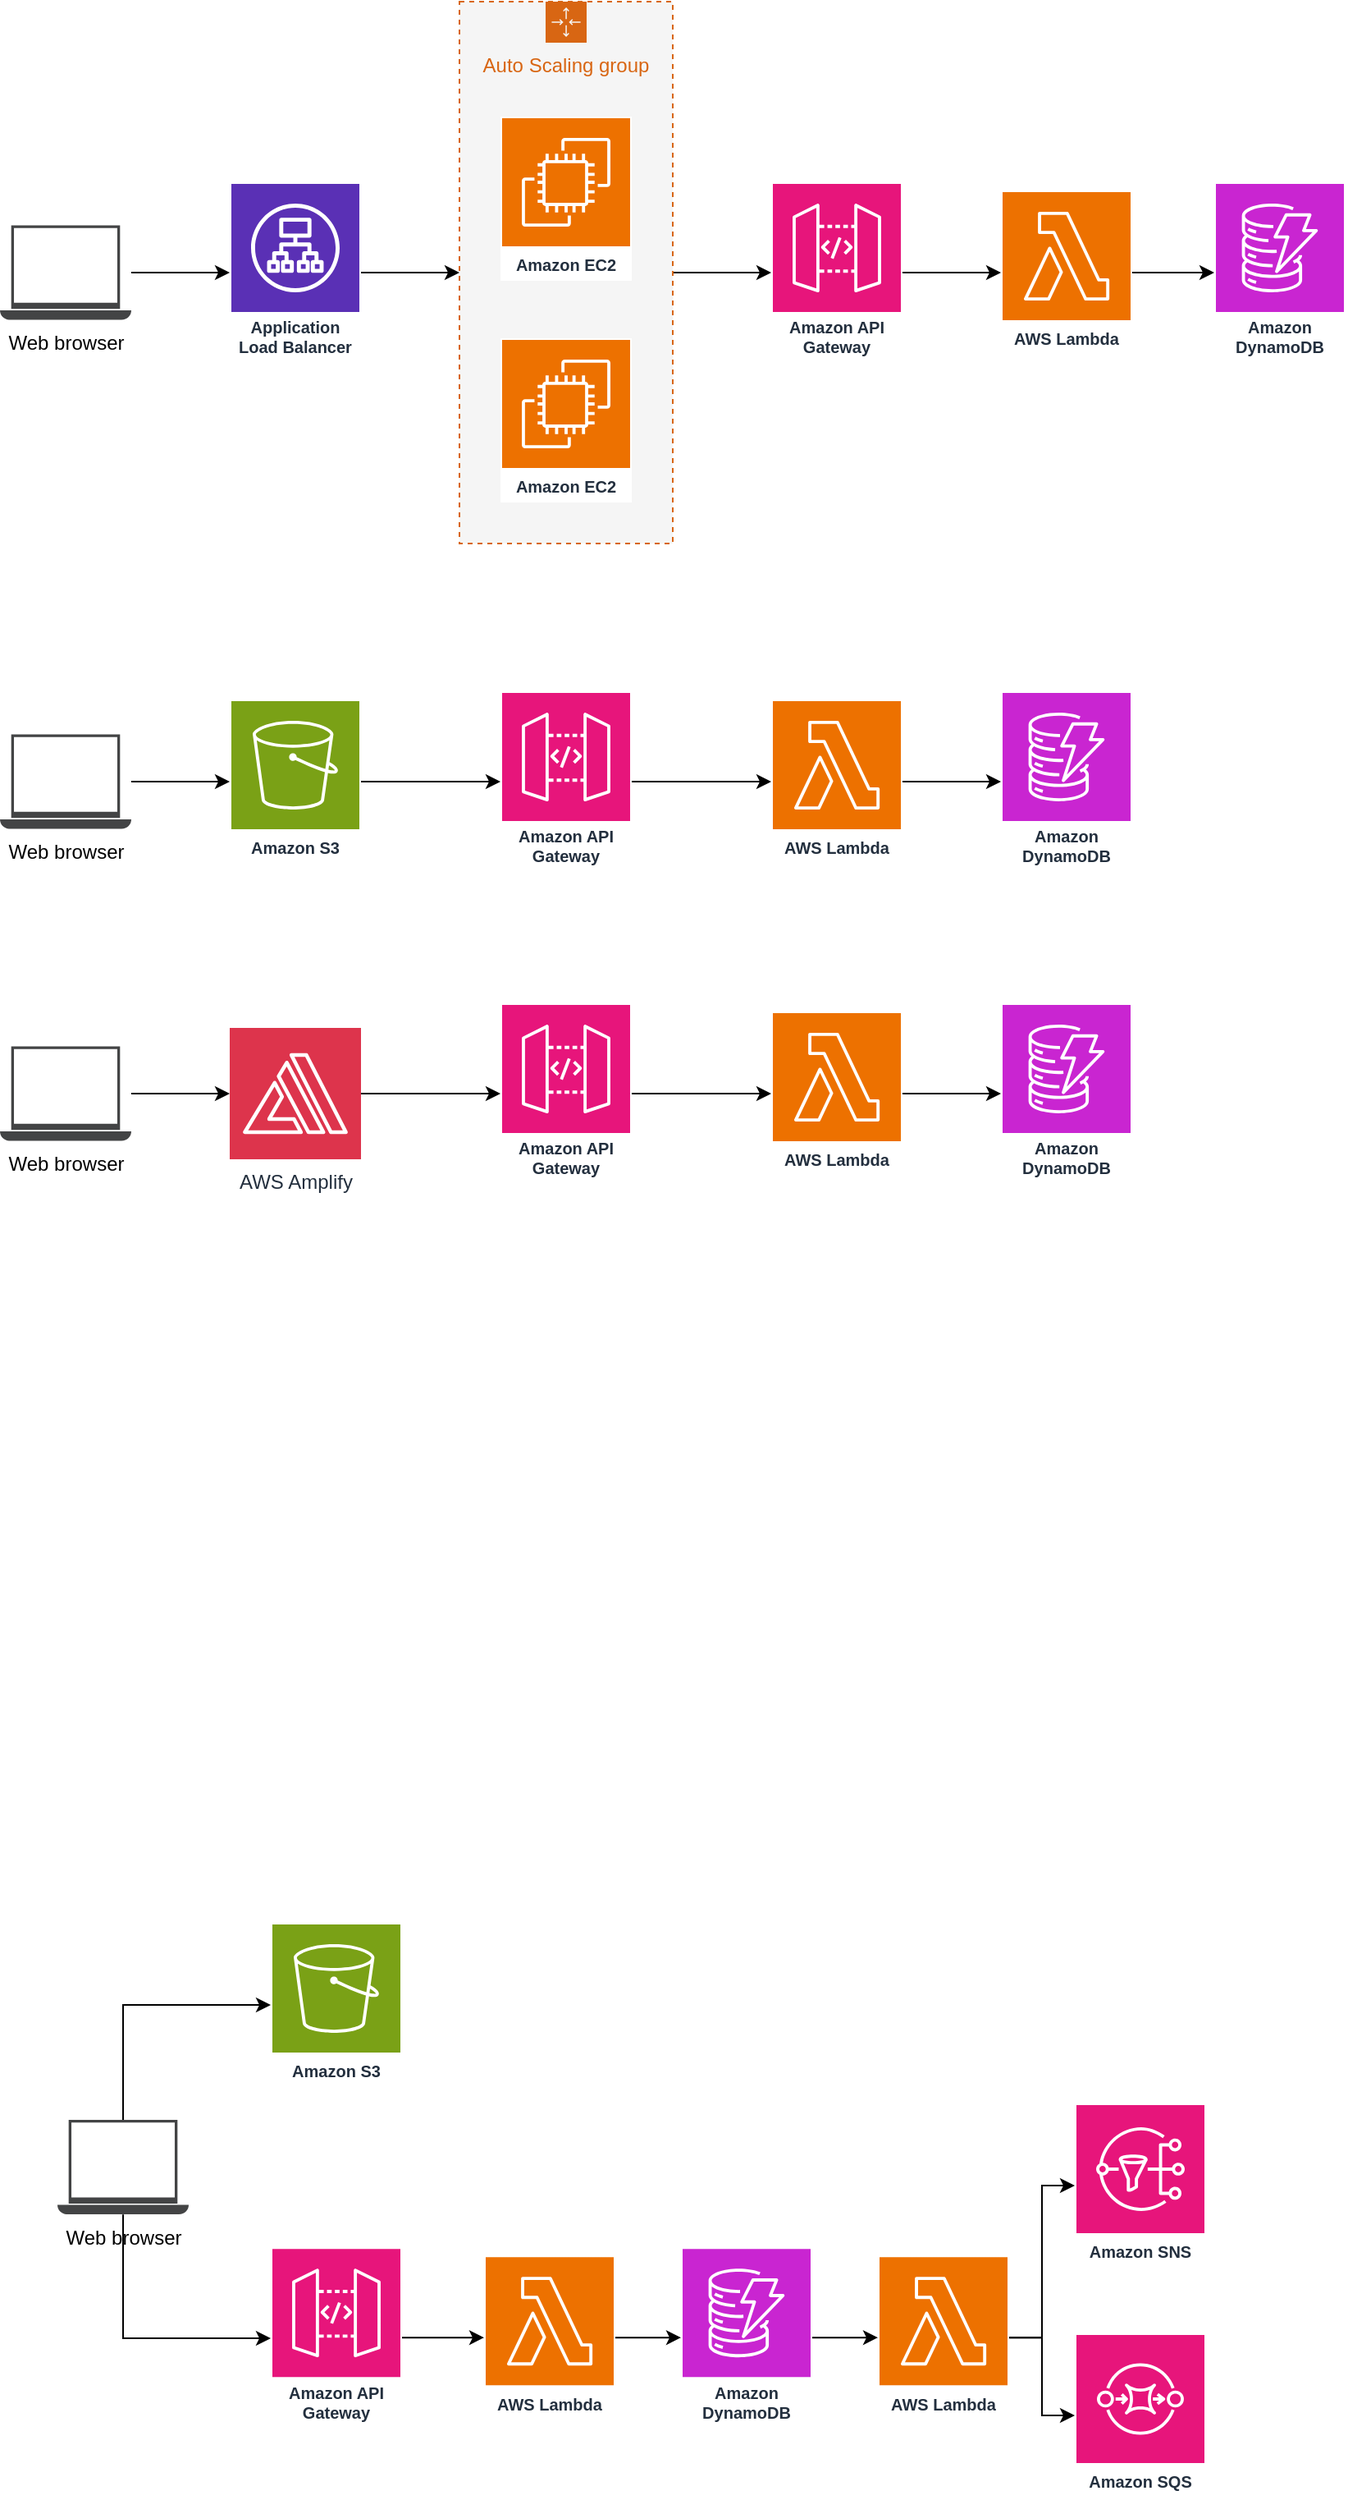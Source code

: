 <mxfile version="22.1.5" type="github">
  <diagram name="Page-1" id="oo4sw1ZovJsQ9x0L9Uaq">
    <mxGraphModel dx="1525" dy="1360" grid="1" gridSize="10" guides="1" tooltips="1" connect="1" arrows="1" fold="1" page="1" pageScale="1" pageWidth="850" pageHeight="1100" math="0" shadow="0">
      <root>
        <mxCell id="0" />
        <mxCell id="1" parent="0" />
        <mxCell id="sCwukaSVy6SD4ue5wl9c-65" style="edgeStyle=orthogonalEdgeStyle;rounded=0;orthogonalLoop=1;jettySize=auto;html=1;" parent="1" source="sCwukaSVy6SD4ue5wl9c-96" target="sCwukaSVy6SD4ue5wl9c-48" edge="1">
          <mxGeometry relative="1" as="geometry" />
        </mxCell>
        <mxCell id="sCwukaSVy6SD4ue5wl9c-66" style="edgeStyle=orthogonalEdgeStyle;rounded=0;orthogonalLoop=1;jettySize=auto;html=1;" parent="1" source="sCwukaSVy6SD4ue5wl9c-48" target="sCwukaSVy6SD4ue5wl9c-50" edge="1">
          <mxGeometry relative="1" as="geometry" />
        </mxCell>
        <mxCell id="sCwukaSVy6SD4ue5wl9c-48" value="Application Load Balancer" style="sketch=0;outlineConnect=0;fontColor=#232F3E;gradientColor=none;strokeColor=#ffffff;fillColor=#5A30B5;dashed=0;verticalLabelPosition=middle;verticalAlign=bottom;align=center;html=1;whiteSpace=wrap;fontSize=10;fontStyle=1;spacing=3;shape=mxgraph.aws4.productIcon;prIcon=mxgraph.aws4.application_load_balancer;editable=1;movable=1;resizable=1;rotatable=1;deletable=1;locked=0;connectable=1;metaEdit=0;" parent="1" vertex="1">
          <mxGeometry x="1005" y="170" width="80" height="110" as="geometry" />
        </mxCell>
        <mxCell id="sCwukaSVy6SD4ue5wl9c-67" style="edgeStyle=orthogonalEdgeStyle;rounded=0;orthogonalLoop=1;jettySize=auto;html=1;" parent="1" source="sCwukaSVy6SD4ue5wl9c-50" target="sCwukaSVy6SD4ue5wl9c-53" edge="1">
          <mxGeometry relative="1" as="geometry" />
        </mxCell>
        <mxCell id="sCwukaSVy6SD4ue5wl9c-50" value="Auto Scaling group" style="points=[[0,0],[0.25,0],[0.5,0],[0.75,0],[1,0],[1,0.25],[1,0.5],[1,0.75],[1,1],[0.75,1],[0.5,1],[0.25,1],[0,1],[0,0.75],[0,0.5],[0,0.25]];outlineConnect=0;gradientColor=none;html=1;whiteSpace=wrap;fontSize=12;fontStyle=0;container=1;pointerEvents=0;collapsible=0;recursiveResize=0;shape=mxgraph.aws4.groupCenter;grIcon=mxgraph.aws4.group_auto_scaling_group;grStroke=1;strokeColor=#D86613;fillColor=#F5F5F5;verticalAlign=top;align=center;fontColor=#D86613;dashed=1;spacingTop=25;" parent="1" vertex="1">
          <mxGeometry x="1145" y="60" width="130" height="330" as="geometry" />
        </mxCell>
        <mxCell id="sCwukaSVy6SD4ue5wl9c-47" value="Amazon EC2" style="sketch=0;outlineConnect=0;fontColor=#232F3E;gradientColor=none;strokeColor=#ffffff;fillColor=#ED7100;dashed=0;verticalLabelPosition=middle;verticalAlign=bottom;align=center;html=1;whiteSpace=wrap;fontSize=10;fontStyle=1;spacing=3;shape=mxgraph.aws4.productIcon;prIcon=mxgraph.aws4.ec2;aspect=fixed;noLabel=0;container=0;backgroundOutline=0;comic=0;" parent="sCwukaSVy6SD4ue5wl9c-50" vertex="1">
          <mxGeometry x="25" y="205" width="80" height="100" as="geometry">
            <mxRectangle x="25" y="265" width="100" height="30" as="alternateBounds" />
          </mxGeometry>
        </mxCell>
        <mxCell id="sCwukaSVy6SD4ue5wl9c-46" value="Amazon EC2" style="sketch=0;outlineConnect=0;fontColor=#232F3E;gradientColor=none;strokeColor=#ffffff;fillColor=#ED7100;dashed=0;verticalLabelPosition=middle;verticalAlign=bottom;align=center;html=1;whiteSpace=wrap;fontSize=10;fontStyle=1;spacing=3;shape=mxgraph.aws4.productIcon;prIcon=mxgraph.aws4.ec2;aspect=fixed;perimeterSpacing=0;" parent="sCwukaSVy6SD4ue5wl9c-50" vertex="1">
          <mxGeometry x="25" y="70" width="80" height="100" as="geometry" />
        </mxCell>
        <mxCell id="sCwukaSVy6SD4ue5wl9c-69" style="edgeStyle=orthogonalEdgeStyle;rounded=0;orthogonalLoop=1;jettySize=auto;html=1;" parent="1" source="sCwukaSVy6SD4ue5wl9c-52" target="sCwukaSVy6SD4ue5wl9c-55" edge="1">
          <mxGeometry relative="1" as="geometry" />
        </mxCell>
        <mxCell id="sCwukaSVy6SD4ue5wl9c-52" value="AWS Lambda" style="sketch=0;outlineConnect=0;fontColor=#232F3E;gradientColor=none;strokeColor=#ffffff;fillColor=#ED7100;dashed=0;verticalLabelPosition=middle;verticalAlign=bottom;align=center;html=1;whiteSpace=wrap;fontSize=10;fontStyle=1;spacing=3;shape=mxgraph.aws4.productIcon;prIcon=mxgraph.aws4.lambda;" parent="1" vertex="1">
          <mxGeometry x="1475" y="175" width="80" height="100" as="geometry" />
        </mxCell>
        <mxCell id="sCwukaSVy6SD4ue5wl9c-68" style="edgeStyle=orthogonalEdgeStyle;rounded=0;orthogonalLoop=1;jettySize=auto;html=1;" parent="1" source="sCwukaSVy6SD4ue5wl9c-53" target="sCwukaSVy6SD4ue5wl9c-52" edge="1">
          <mxGeometry relative="1" as="geometry" />
        </mxCell>
        <mxCell id="sCwukaSVy6SD4ue5wl9c-53" value="Amazon API Gateway" style="sketch=0;outlineConnect=0;fontColor=#232F3E;gradientColor=none;strokeColor=#ffffff;fillColor=#E7157B;dashed=0;verticalLabelPosition=middle;verticalAlign=bottom;align=center;html=1;whiteSpace=wrap;fontSize=10;fontStyle=1;spacing=3;shape=mxgraph.aws4.productIcon;prIcon=mxgraph.aws4.api_gateway;" parent="1" vertex="1">
          <mxGeometry x="1335" y="170" width="80" height="110" as="geometry" />
        </mxCell>
        <mxCell id="sCwukaSVy6SD4ue5wl9c-55" value="Amazon DynamoDB" style="sketch=0;outlineConnect=0;fontColor=#232F3E;gradientColor=none;strokeColor=#ffffff;fillColor=#C925D1;dashed=0;verticalLabelPosition=middle;verticalAlign=bottom;align=center;html=1;whiteSpace=wrap;fontSize=10;fontStyle=1;spacing=3;shape=mxgraph.aws4.productIcon;prIcon=mxgraph.aws4.dynamodb;" parent="1" vertex="1">
          <mxGeometry x="1605" y="170" width="80" height="110" as="geometry" />
        </mxCell>
        <mxCell id="sCwukaSVy6SD4ue5wl9c-70" style="edgeStyle=orthogonalEdgeStyle;rounded=0;orthogonalLoop=1;jettySize=auto;html=1;" parent="1" source="sCwukaSVy6SD4ue5wl9c-110" target="sCwukaSVy6SD4ue5wl9c-64" edge="1">
          <mxGeometry relative="1" as="geometry" />
        </mxCell>
        <mxCell id="sCwukaSVy6SD4ue5wl9c-73" style="edgeStyle=orthogonalEdgeStyle;rounded=0;orthogonalLoop=1;jettySize=auto;html=1;" parent="1" source="sCwukaSVy6SD4ue5wl9c-61" target="sCwukaSVy6SD4ue5wl9c-63" edge="1">
          <mxGeometry relative="1" as="geometry" />
        </mxCell>
        <mxCell id="sCwukaSVy6SD4ue5wl9c-61" value="AWS Lambda" style="sketch=0;outlineConnect=0;fontColor=#232F3E;gradientColor=none;strokeColor=#ffffff;fillColor=#ED7100;dashed=0;verticalLabelPosition=middle;verticalAlign=bottom;align=center;html=1;whiteSpace=wrap;fontSize=10;fontStyle=1;spacing=3;shape=mxgraph.aws4.productIcon;prIcon=mxgraph.aws4.lambda;" parent="1" vertex="1">
          <mxGeometry x="1335" y="485" width="80" height="100" as="geometry" />
        </mxCell>
        <mxCell id="sCwukaSVy6SD4ue5wl9c-72" style="edgeStyle=orthogonalEdgeStyle;rounded=0;orthogonalLoop=1;jettySize=auto;html=1;" parent="1" source="sCwukaSVy6SD4ue5wl9c-62" target="sCwukaSVy6SD4ue5wl9c-61" edge="1">
          <mxGeometry relative="1" as="geometry" />
        </mxCell>
        <mxCell id="sCwukaSVy6SD4ue5wl9c-62" value="Amazon API Gateway" style="sketch=0;outlineConnect=0;fontColor=#232F3E;gradientColor=none;strokeColor=#ffffff;fillColor=#E7157B;dashed=0;verticalLabelPosition=middle;verticalAlign=bottom;align=center;html=1;whiteSpace=wrap;fontSize=10;fontStyle=1;spacing=3;shape=mxgraph.aws4.productIcon;prIcon=mxgraph.aws4.api_gateway;" parent="1" vertex="1">
          <mxGeometry x="1170" y="480" width="80" height="110" as="geometry" />
        </mxCell>
        <mxCell id="sCwukaSVy6SD4ue5wl9c-63" value="Amazon DynamoDB" style="sketch=0;outlineConnect=0;fontColor=#232F3E;gradientColor=none;strokeColor=#ffffff;fillColor=#C925D1;dashed=0;verticalLabelPosition=middle;verticalAlign=bottom;align=center;html=1;whiteSpace=wrap;fontSize=10;fontStyle=1;spacing=3;shape=mxgraph.aws4.productIcon;prIcon=mxgraph.aws4.dynamodb;" parent="1" vertex="1">
          <mxGeometry x="1475" y="480" width="80" height="110" as="geometry" />
        </mxCell>
        <mxCell id="sCwukaSVy6SD4ue5wl9c-71" style="edgeStyle=orthogonalEdgeStyle;rounded=0;orthogonalLoop=1;jettySize=auto;html=1;" parent="1" source="sCwukaSVy6SD4ue5wl9c-64" target="sCwukaSVy6SD4ue5wl9c-62" edge="1">
          <mxGeometry relative="1" as="geometry" />
        </mxCell>
        <mxCell id="sCwukaSVy6SD4ue5wl9c-64" value="Amazon S3" style="sketch=0;outlineConnect=0;fontColor=#232F3E;gradientColor=none;strokeColor=#ffffff;fillColor=#7AA116;dashed=0;verticalLabelPosition=middle;verticalAlign=bottom;align=center;html=1;whiteSpace=wrap;fontSize=10;fontStyle=1;spacing=3;shape=mxgraph.aws4.productIcon;prIcon=mxgraph.aws4.s3;" parent="1" vertex="1">
          <mxGeometry x="1005" y="485" width="80" height="100" as="geometry" />
        </mxCell>
        <mxCell id="sCwukaSVy6SD4ue5wl9c-87" style="edgeStyle=orthogonalEdgeStyle;rounded=0;orthogonalLoop=1;jettySize=auto;html=1;" parent="1" source="sCwukaSVy6SD4ue5wl9c-111" target="sCwukaSVy6SD4ue5wl9c-84" edge="1">
          <mxGeometry relative="1" as="geometry" />
        </mxCell>
        <mxCell id="sCwukaSVy6SD4ue5wl9c-76" style="edgeStyle=orthogonalEdgeStyle;rounded=0;orthogonalLoop=1;jettySize=auto;html=1;" parent="1" source="sCwukaSVy6SD4ue5wl9c-77" target="sCwukaSVy6SD4ue5wl9c-80" edge="1">
          <mxGeometry relative="1" as="geometry" />
        </mxCell>
        <mxCell id="sCwukaSVy6SD4ue5wl9c-77" value="AWS Lambda" style="sketch=0;outlineConnect=0;fontColor=#232F3E;gradientColor=none;strokeColor=#ffffff;fillColor=#ED7100;dashed=0;verticalLabelPosition=middle;verticalAlign=bottom;align=center;html=1;whiteSpace=wrap;fontSize=10;fontStyle=1;spacing=3;shape=mxgraph.aws4.productIcon;prIcon=mxgraph.aws4.lambda;" parent="1" vertex="1">
          <mxGeometry x="1335" y="675" width="80" height="100" as="geometry" />
        </mxCell>
        <mxCell id="sCwukaSVy6SD4ue5wl9c-78" style="edgeStyle=orthogonalEdgeStyle;rounded=0;orthogonalLoop=1;jettySize=auto;html=1;" parent="1" source="sCwukaSVy6SD4ue5wl9c-79" target="sCwukaSVy6SD4ue5wl9c-77" edge="1">
          <mxGeometry relative="1" as="geometry" />
        </mxCell>
        <mxCell id="sCwukaSVy6SD4ue5wl9c-79" value="Amazon API Gateway" style="sketch=0;outlineConnect=0;fontColor=#232F3E;gradientColor=none;strokeColor=#ffffff;fillColor=#E7157B;dashed=0;verticalLabelPosition=middle;verticalAlign=bottom;align=center;html=1;whiteSpace=wrap;fontSize=10;fontStyle=1;spacing=3;shape=mxgraph.aws4.productIcon;prIcon=mxgraph.aws4.api_gateway;" parent="1" vertex="1">
          <mxGeometry x="1170" y="670" width="80" height="110" as="geometry" />
        </mxCell>
        <mxCell id="sCwukaSVy6SD4ue5wl9c-80" value="Amazon DynamoDB" style="sketch=0;outlineConnect=0;fontColor=#232F3E;gradientColor=none;strokeColor=#ffffff;fillColor=#C925D1;dashed=0;verticalLabelPosition=middle;verticalAlign=bottom;align=center;html=1;whiteSpace=wrap;fontSize=10;fontStyle=1;spacing=3;shape=mxgraph.aws4.productIcon;prIcon=mxgraph.aws4.dynamodb;" parent="1" vertex="1">
          <mxGeometry x="1475" y="670" width="80" height="110" as="geometry" />
        </mxCell>
        <mxCell id="sCwukaSVy6SD4ue5wl9c-88" style="edgeStyle=orthogonalEdgeStyle;rounded=0;orthogonalLoop=1;jettySize=auto;html=1;" parent="1" source="sCwukaSVy6SD4ue5wl9c-84" target="sCwukaSVy6SD4ue5wl9c-79" edge="1">
          <mxGeometry relative="1" as="geometry" />
        </mxCell>
        <mxCell id="sCwukaSVy6SD4ue5wl9c-84" value="AWS Amplify" style="sketch=0;points=[[0,0,0],[0.25,0,0],[0.5,0,0],[0.75,0,0],[1,0,0],[0,1,0],[0.25,1,0],[0.5,1,0],[0.75,1,0],[1,1,0],[0,0.25,0],[0,0.5,0],[0,0.75,0],[1,0.25,0],[1,0.5,0],[1,0.75,0]];outlineConnect=0;fontColor=#232F3E;fillColor=#DD344C;strokeColor=#ffffff;dashed=0;verticalLabelPosition=bottom;verticalAlign=top;align=center;html=1;fontSize=12;fontStyle=0;aspect=fixed;shape=mxgraph.aws4.resourceIcon;resIcon=mxgraph.aws4.amplify;backgroundOutline=0;movableLabel=0;" parent="1" vertex="1">
          <mxGeometry x="1005" y="685" width="80" height="80" as="geometry" />
        </mxCell>
        <mxCell id="sCwukaSVy6SD4ue5wl9c-96" value="Web browser" style="sketch=0;pointerEvents=1;shadow=0;dashed=0;html=1;strokeColor=none;fillColor=#434445;aspect=fixed;labelPosition=center;verticalLabelPosition=bottom;verticalAlign=top;align=center;outlineConnect=0;shape=mxgraph.vvd.laptop;" parent="1" vertex="1">
          <mxGeometry x="865" y="196.2" width="80" height="57.6" as="geometry" />
        </mxCell>
        <mxCell id="sCwukaSVy6SD4ue5wl9c-110" value="Web browser" style="sketch=0;pointerEvents=1;shadow=0;dashed=0;html=1;strokeColor=none;fillColor=#434445;aspect=fixed;labelPosition=center;verticalLabelPosition=bottom;verticalAlign=top;align=center;outlineConnect=0;shape=mxgraph.vvd.laptop;" parent="1" vertex="1">
          <mxGeometry x="865" y="506.2" width="80" height="57.6" as="geometry" />
        </mxCell>
        <mxCell id="sCwukaSVy6SD4ue5wl9c-111" value="Web browser" style="sketch=0;pointerEvents=1;shadow=0;dashed=0;html=1;strokeColor=none;fillColor=#434445;aspect=fixed;labelPosition=center;verticalLabelPosition=bottom;verticalAlign=top;align=center;outlineConnect=0;shape=mxgraph.vvd.laptop;" parent="1" vertex="1">
          <mxGeometry x="865" y="696.2" width="80" height="57.6" as="geometry" />
        </mxCell>
        <mxCell id="sCwukaSVy6SD4ue5wl9c-121" style="edgeStyle=orthogonalEdgeStyle;rounded=0;orthogonalLoop=1;jettySize=auto;html=1;" parent="1" source="sCwukaSVy6SD4ue5wl9c-137" target="sCwukaSVy6SD4ue5wl9c-128" edge="1">
          <mxGeometry relative="1" as="geometry">
            <Array as="points">
              <mxPoint x="940" y="1280" />
            </Array>
          </mxGeometry>
        </mxCell>
        <mxCell id="sCwukaSVy6SD4ue5wl9c-122" style="edgeStyle=orthogonalEdgeStyle;rounded=0;orthogonalLoop=1;jettySize=auto;html=1;" parent="1" source="sCwukaSVy6SD4ue5wl9c-123" target="sCwukaSVy6SD4ue5wl9c-126" edge="1">
          <mxGeometry relative="1" as="geometry" />
        </mxCell>
        <mxCell id="sCwukaSVy6SD4ue5wl9c-123" value="AWS Lambda" style="sketch=0;outlineConnect=0;fontColor=#232F3E;gradientColor=none;strokeColor=#ffffff;fillColor=#ED7100;dashed=0;verticalLabelPosition=middle;verticalAlign=bottom;align=center;html=1;whiteSpace=wrap;fontSize=10;fontStyle=1;spacing=3;shape=mxgraph.aws4.productIcon;prIcon=mxgraph.aws4.lambda;" parent="1" vertex="1">
          <mxGeometry x="1160" y="1432.6" width="80" height="100" as="geometry" />
        </mxCell>
        <mxCell id="sCwukaSVy6SD4ue5wl9c-124" style="edgeStyle=orthogonalEdgeStyle;rounded=0;orthogonalLoop=1;jettySize=auto;html=1;" parent="1" source="sCwukaSVy6SD4ue5wl9c-125" target="sCwukaSVy6SD4ue5wl9c-123" edge="1">
          <mxGeometry relative="1" as="geometry" />
        </mxCell>
        <mxCell id="sCwukaSVy6SD4ue5wl9c-125" value="Amazon API Gateway" style="sketch=0;outlineConnect=0;fontColor=#232F3E;gradientColor=none;strokeColor=#ffffff;fillColor=#E7157B;dashed=0;verticalLabelPosition=middle;verticalAlign=bottom;align=center;html=1;whiteSpace=wrap;fontSize=10;fontStyle=1;spacing=3;shape=mxgraph.aws4.productIcon;prIcon=mxgraph.aws4.api_gateway;" parent="1" vertex="1">
          <mxGeometry x="1030" y="1427.6" width="80" height="110" as="geometry" />
        </mxCell>
        <mxCell id="sCwukaSVy6SD4ue5wl9c-140" style="edgeStyle=orthogonalEdgeStyle;rounded=0;orthogonalLoop=1;jettySize=auto;html=1;" parent="1" source="sCwukaSVy6SD4ue5wl9c-126" target="sCwukaSVy6SD4ue5wl9c-139" edge="1">
          <mxGeometry relative="1" as="geometry" />
        </mxCell>
        <mxCell id="sCwukaSVy6SD4ue5wl9c-126" value="Amazon DynamoDB" style="sketch=0;outlineConnect=0;fontColor=#232F3E;gradientColor=none;strokeColor=#ffffff;fillColor=#C925D1;dashed=0;verticalLabelPosition=middle;verticalAlign=bottom;align=center;html=1;whiteSpace=wrap;fontSize=10;fontStyle=1;spacing=3;shape=mxgraph.aws4.productIcon;prIcon=mxgraph.aws4.dynamodb;" parent="1" vertex="1">
          <mxGeometry x="1280" y="1427.6" width="80" height="110" as="geometry" />
        </mxCell>
        <mxCell id="sCwukaSVy6SD4ue5wl9c-127" style="edgeStyle=orthogonalEdgeStyle;rounded=0;orthogonalLoop=1;jettySize=auto;html=1;" parent="1" source="sCwukaSVy6SD4ue5wl9c-137" target="sCwukaSVy6SD4ue5wl9c-125" edge="1">
          <mxGeometry relative="1" as="geometry">
            <Array as="points">
              <mxPoint x="940" y="1483" />
            </Array>
          </mxGeometry>
        </mxCell>
        <mxCell id="sCwukaSVy6SD4ue5wl9c-128" value="Amazon S3" style="sketch=0;outlineConnect=0;fontColor=#232F3E;gradientColor=none;strokeColor=#ffffff;fillColor=#7AA116;dashed=0;verticalLabelPosition=middle;verticalAlign=bottom;align=center;html=1;whiteSpace=wrap;fontSize=10;fontStyle=1;spacing=3;shape=mxgraph.aws4.productIcon;prIcon=mxgraph.aws4.s3;" parent="1" vertex="1">
          <mxGeometry x="1030" y="1230" width="80" height="100" as="geometry" />
        </mxCell>
        <mxCell id="sCwukaSVy6SD4ue5wl9c-137" value="Web browser" style="sketch=0;pointerEvents=1;shadow=0;dashed=0;html=1;strokeColor=none;fillColor=#434445;aspect=fixed;labelPosition=center;verticalLabelPosition=bottom;verticalAlign=top;align=center;outlineConnect=0;shape=mxgraph.vvd.laptop;" parent="1" vertex="1">
          <mxGeometry x="900" y="1350" width="80" height="57.6" as="geometry" />
        </mxCell>
        <mxCell id="sCwukaSVy6SD4ue5wl9c-143" value="" style="edgeStyle=orthogonalEdgeStyle;rounded=0;orthogonalLoop=1;jettySize=auto;html=1;" parent="1" source="sCwukaSVy6SD4ue5wl9c-139" target="sCwukaSVy6SD4ue5wl9c-142" edge="1">
          <mxGeometry relative="1" as="geometry" />
        </mxCell>
        <mxCell id="sCwukaSVy6SD4ue5wl9c-144" value="" style="edgeStyle=orthogonalEdgeStyle;rounded=0;orthogonalLoop=1;jettySize=auto;html=1;" parent="1" source="sCwukaSVy6SD4ue5wl9c-139" target="sCwukaSVy6SD4ue5wl9c-141" edge="1">
          <mxGeometry relative="1" as="geometry" />
        </mxCell>
        <mxCell id="sCwukaSVy6SD4ue5wl9c-139" value="AWS Lambda" style="sketch=0;outlineConnect=0;fontColor=#232F3E;gradientColor=none;strokeColor=#ffffff;fillColor=#ED7100;dashed=0;verticalLabelPosition=middle;verticalAlign=bottom;align=center;html=1;whiteSpace=wrap;fontSize=10;fontStyle=1;spacing=3;shape=mxgraph.aws4.productIcon;prIcon=mxgraph.aws4.lambda;" parent="1" vertex="1">
          <mxGeometry x="1400" y="1432.6" width="80" height="100" as="geometry" />
        </mxCell>
        <mxCell id="sCwukaSVy6SD4ue5wl9c-141" value="Amazon SNS" style="sketch=0;outlineConnect=0;fontColor=#232F3E;gradientColor=none;strokeColor=#ffffff;fillColor=#E7157B;dashed=0;verticalLabelPosition=middle;verticalAlign=bottom;align=center;html=1;whiteSpace=wrap;fontSize=10;fontStyle=1;spacing=3;shape=mxgraph.aws4.productIcon;prIcon=mxgraph.aws4.sns;" parent="1" vertex="1">
          <mxGeometry x="1520" y="1340" width="80" height="100" as="geometry" />
        </mxCell>
        <mxCell id="sCwukaSVy6SD4ue5wl9c-142" value="Amazon SQS" style="sketch=0;outlineConnect=0;fontColor=#232F3E;gradientColor=none;strokeColor=#ffffff;fillColor=#E7157B;dashed=0;verticalLabelPosition=middle;verticalAlign=bottom;align=center;html=1;whiteSpace=wrap;fontSize=10;fontStyle=1;spacing=3;shape=mxgraph.aws4.productIcon;prIcon=mxgraph.aws4.sqs;" parent="1" vertex="1">
          <mxGeometry x="1520" y="1480" width="80" height="100" as="geometry" />
        </mxCell>
      </root>
    </mxGraphModel>
  </diagram>
</mxfile>
